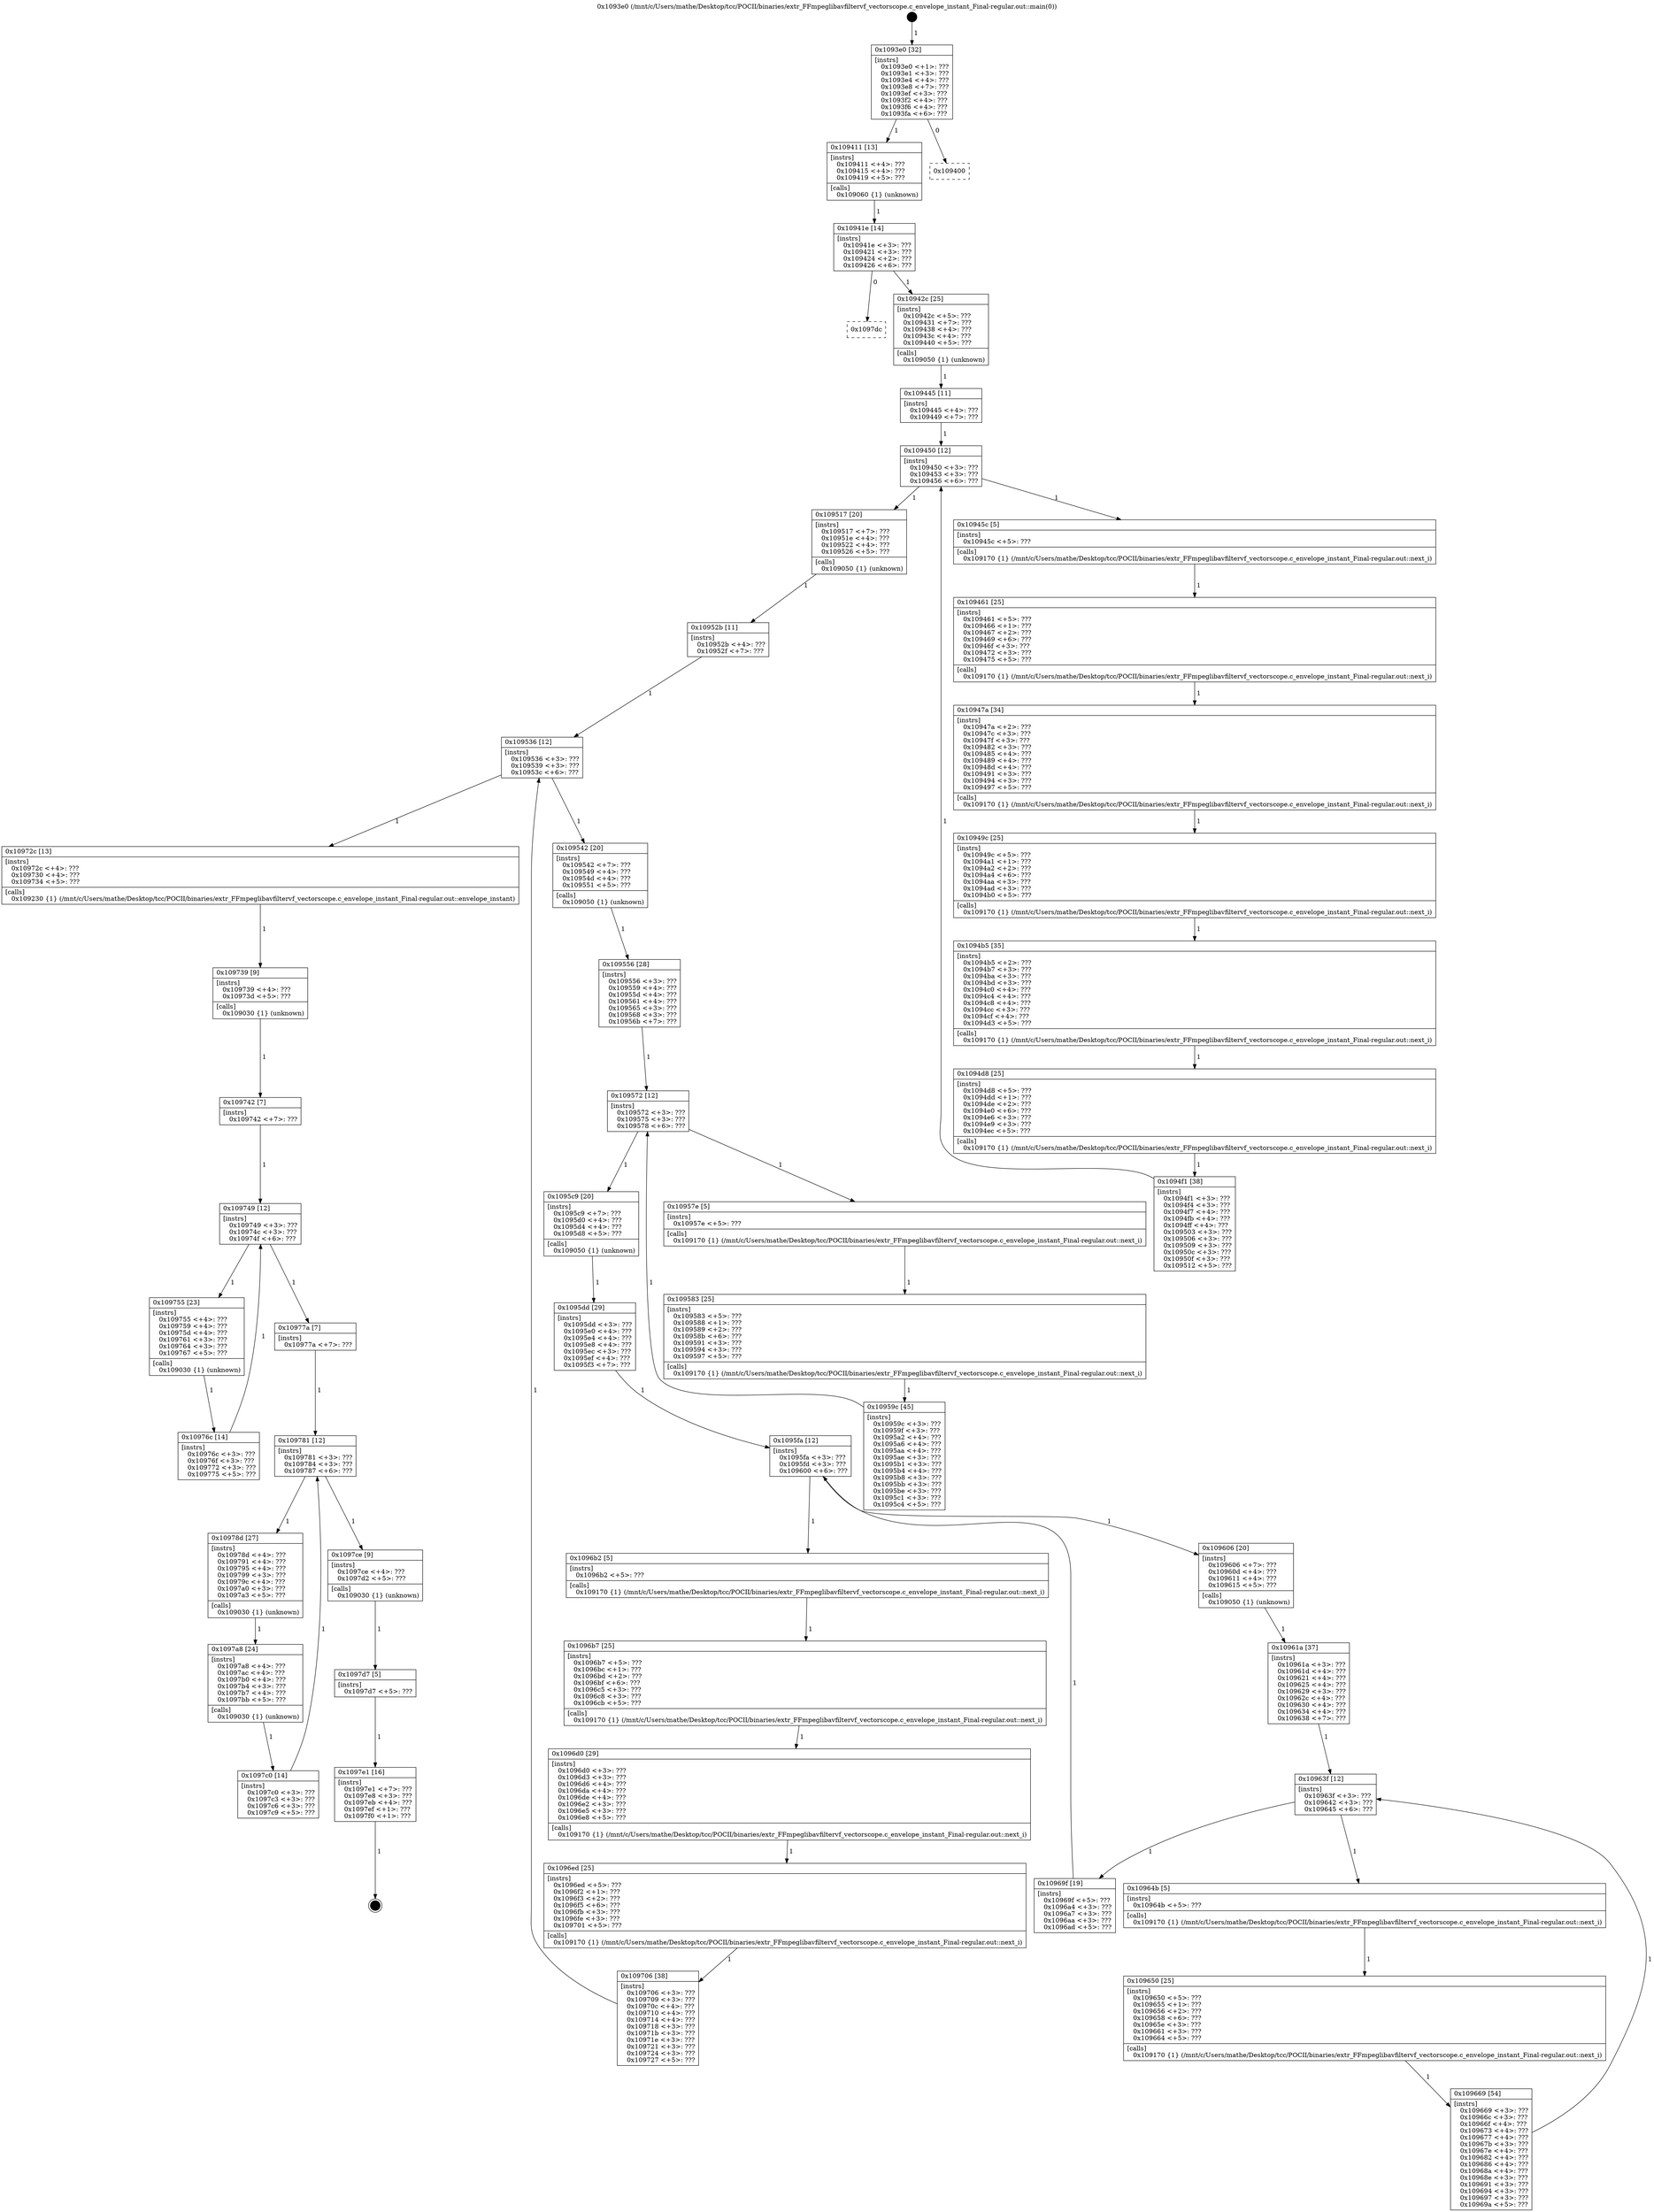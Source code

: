 digraph "0x1093e0" {
  label = "0x1093e0 (/mnt/c/Users/mathe/Desktop/tcc/POCII/binaries/extr_FFmpeglibavfiltervf_vectorscope.c_envelope_instant_Final-regular.out::main(0))"
  labelloc = "t"
  node[shape=record]

  Entry [label="",width=0.3,height=0.3,shape=circle,fillcolor=black,style=filled]
  "0x1093e0" [label="{
     0x1093e0 [32]\l
     | [instrs]\l
     &nbsp;&nbsp;0x1093e0 \<+1\>: ???\l
     &nbsp;&nbsp;0x1093e1 \<+3\>: ???\l
     &nbsp;&nbsp;0x1093e4 \<+4\>: ???\l
     &nbsp;&nbsp;0x1093e8 \<+7\>: ???\l
     &nbsp;&nbsp;0x1093ef \<+3\>: ???\l
     &nbsp;&nbsp;0x1093f2 \<+4\>: ???\l
     &nbsp;&nbsp;0x1093f6 \<+4\>: ???\l
     &nbsp;&nbsp;0x1093fa \<+6\>: ???\l
  }"]
  "0x109411" [label="{
     0x109411 [13]\l
     | [instrs]\l
     &nbsp;&nbsp;0x109411 \<+4\>: ???\l
     &nbsp;&nbsp;0x109415 \<+4\>: ???\l
     &nbsp;&nbsp;0x109419 \<+5\>: ???\l
     | [calls]\l
     &nbsp;&nbsp;0x109060 \{1\} (unknown)\l
  }"]
  "0x109400" [label="{
     0x109400\l
  }", style=dashed]
  "0x10941e" [label="{
     0x10941e [14]\l
     | [instrs]\l
     &nbsp;&nbsp;0x10941e \<+3\>: ???\l
     &nbsp;&nbsp;0x109421 \<+3\>: ???\l
     &nbsp;&nbsp;0x109424 \<+2\>: ???\l
     &nbsp;&nbsp;0x109426 \<+6\>: ???\l
  }"]
  "0x1097dc" [label="{
     0x1097dc\l
  }", style=dashed]
  "0x10942c" [label="{
     0x10942c [25]\l
     | [instrs]\l
     &nbsp;&nbsp;0x10942c \<+5\>: ???\l
     &nbsp;&nbsp;0x109431 \<+7\>: ???\l
     &nbsp;&nbsp;0x109438 \<+4\>: ???\l
     &nbsp;&nbsp;0x10943c \<+4\>: ???\l
     &nbsp;&nbsp;0x109440 \<+5\>: ???\l
     | [calls]\l
     &nbsp;&nbsp;0x109050 \{1\} (unknown)\l
  }"]
  Exit [label="",width=0.3,height=0.3,shape=circle,fillcolor=black,style=filled,peripheries=2]
  "0x109450" [label="{
     0x109450 [12]\l
     | [instrs]\l
     &nbsp;&nbsp;0x109450 \<+3\>: ???\l
     &nbsp;&nbsp;0x109453 \<+3\>: ???\l
     &nbsp;&nbsp;0x109456 \<+6\>: ???\l
  }"]
  "0x109517" [label="{
     0x109517 [20]\l
     | [instrs]\l
     &nbsp;&nbsp;0x109517 \<+7\>: ???\l
     &nbsp;&nbsp;0x10951e \<+4\>: ???\l
     &nbsp;&nbsp;0x109522 \<+4\>: ???\l
     &nbsp;&nbsp;0x109526 \<+5\>: ???\l
     | [calls]\l
     &nbsp;&nbsp;0x109050 \{1\} (unknown)\l
  }"]
  "0x10945c" [label="{
     0x10945c [5]\l
     | [instrs]\l
     &nbsp;&nbsp;0x10945c \<+5\>: ???\l
     | [calls]\l
     &nbsp;&nbsp;0x109170 \{1\} (/mnt/c/Users/mathe/Desktop/tcc/POCII/binaries/extr_FFmpeglibavfiltervf_vectorscope.c_envelope_instant_Final-regular.out::next_i)\l
  }"]
  "0x109461" [label="{
     0x109461 [25]\l
     | [instrs]\l
     &nbsp;&nbsp;0x109461 \<+5\>: ???\l
     &nbsp;&nbsp;0x109466 \<+1\>: ???\l
     &nbsp;&nbsp;0x109467 \<+2\>: ???\l
     &nbsp;&nbsp;0x109469 \<+6\>: ???\l
     &nbsp;&nbsp;0x10946f \<+3\>: ???\l
     &nbsp;&nbsp;0x109472 \<+3\>: ???\l
     &nbsp;&nbsp;0x109475 \<+5\>: ???\l
     | [calls]\l
     &nbsp;&nbsp;0x109170 \{1\} (/mnt/c/Users/mathe/Desktop/tcc/POCII/binaries/extr_FFmpeglibavfiltervf_vectorscope.c_envelope_instant_Final-regular.out::next_i)\l
  }"]
  "0x10947a" [label="{
     0x10947a [34]\l
     | [instrs]\l
     &nbsp;&nbsp;0x10947a \<+2\>: ???\l
     &nbsp;&nbsp;0x10947c \<+3\>: ???\l
     &nbsp;&nbsp;0x10947f \<+3\>: ???\l
     &nbsp;&nbsp;0x109482 \<+3\>: ???\l
     &nbsp;&nbsp;0x109485 \<+4\>: ???\l
     &nbsp;&nbsp;0x109489 \<+4\>: ???\l
     &nbsp;&nbsp;0x10948d \<+4\>: ???\l
     &nbsp;&nbsp;0x109491 \<+3\>: ???\l
     &nbsp;&nbsp;0x109494 \<+3\>: ???\l
     &nbsp;&nbsp;0x109497 \<+5\>: ???\l
     | [calls]\l
     &nbsp;&nbsp;0x109170 \{1\} (/mnt/c/Users/mathe/Desktop/tcc/POCII/binaries/extr_FFmpeglibavfiltervf_vectorscope.c_envelope_instant_Final-regular.out::next_i)\l
  }"]
  "0x10949c" [label="{
     0x10949c [25]\l
     | [instrs]\l
     &nbsp;&nbsp;0x10949c \<+5\>: ???\l
     &nbsp;&nbsp;0x1094a1 \<+1\>: ???\l
     &nbsp;&nbsp;0x1094a2 \<+2\>: ???\l
     &nbsp;&nbsp;0x1094a4 \<+6\>: ???\l
     &nbsp;&nbsp;0x1094aa \<+3\>: ???\l
     &nbsp;&nbsp;0x1094ad \<+3\>: ???\l
     &nbsp;&nbsp;0x1094b0 \<+5\>: ???\l
     | [calls]\l
     &nbsp;&nbsp;0x109170 \{1\} (/mnt/c/Users/mathe/Desktop/tcc/POCII/binaries/extr_FFmpeglibavfiltervf_vectorscope.c_envelope_instant_Final-regular.out::next_i)\l
  }"]
  "0x1094b5" [label="{
     0x1094b5 [35]\l
     | [instrs]\l
     &nbsp;&nbsp;0x1094b5 \<+2\>: ???\l
     &nbsp;&nbsp;0x1094b7 \<+3\>: ???\l
     &nbsp;&nbsp;0x1094ba \<+3\>: ???\l
     &nbsp;&nbsp;0x1094bd \<+3\>: ???\l
     &nbsp;&nbsp;0x1094c0 \<+4\>: ???\l
     &nbsp;&nbsp;0x1094c4 \<+4\>: ???\l
     &nbsp;&nbsp;0x1094c8 \<+4\>: ???\l
     &nbsp;&nbsp;0x1094cc \<+3\>: ???\l
     &nbsp;&nbsp;0x1094cf \<+4\>: ???\l
     &nbsp;&nbsp;0x1094d3 \<+5\>: ???\l
     | [calls]\l
     &nbsp;&nbsp;0x109170 \{1\} (/mnt/c/Users/mathe/Desktop/tcc/POCII/binaries/extr_FFmpeglibavfiltervf_vectorscope.c_envelope_instant_Final-regular.out::next_i)\l
  }"]
  "0x1094d8" [label="{
     0x1094d8 [25]\l
     | [instrs]\l
     &nbsp;&nbsp;0x1094d8 \<+5\>: ???\l
     &nbsp;&nbsp;0x1094dd \<+1\>: ???\l
     &nbsp;&nbsp;0x1094de \<+2\>: ???\l
     &nbsp;&nbsp;0x1094e0 \<+6\>: ???\l
     &nbsp;&nbsp;0x1094e6 \<+3\>: ???\l
     &nbsp;&nbsp;0x1094e9 \<+3\>: ???\l
     &nbsp;&nbsp;0x1094ec \<+5\>: ???\l
     | [calls]\l
     &nbsp;&nbsp;0x109170 \{1\} (/mnt/c/Users/mathe/Desktop/tcc/POCII/binaries/extr_FFmpeglibavfiltervf_vectorscope.c_envelope_instant_Final-regular.out::next_i)\l
  }"]
  "0x1094f1" [label="{
     0x1094f1 [38]\l
     | [instrs]\l
     &nbsp;&nbsp;0x1094f1 \<+3\>: ???\l
     &nbsp;&nbsp;0x1094f4 \<+3\>: ???\l
     &nbsp;&nbsp;0x1094f7 \<+4\>: ???\l
     &nbsp;&nbsp;0x1094fb \<+4\>: ???\l
     &nbsp;&nbsp;0x1094ff \<+4\>: ???\l
     &nbsp;&nbsp;0x109503 \<+3\>: ???\l
     &nbsp;&nbsp;0x109506 \<+3\>: ???\l
     &nbsp;&nbsp;0x109509 \<+3\>: ???\l
     &nbsp;&nbsp;0x10950c \<+3\>: ???\l
     &nbsp;&nbsp;0x10950f \<+3\>: ???\l
     &nbsp;&nbsp;0x109512 \<+5\>: ???\l
  }"]
  "0x109445" [label="{
     0x109445 [11]\l
     | [instrs]\l
     &nbsp;&nbsp;0x109445 \<+4\>: ???\l
     &nbsp;&nbsp;0x109449 \<+7\>: ???\l
  }"]
  "0x109536" [label="{
     0x109536 [12]\l
     | [instrs]\l
     &nbsp;&nbsp;0x109536 \<+3\>: ???\l
     &nbsp;&nbsp;0x109539 \<+3\>: ???\l
     &nbsp;&nbsp;0x10953c \<+6\>: ???\l
  }"]
  "0x10972c" [label="{
     0x10972c [13]\l
     | [instrs]\l
     &nbsp;&nbsp;0x10972c \<+4\>: ???\l
     &nbsp;&nbsp;0x109730 \<+4\>: ???\l
     &nbsp;&nbsp;0x109734 \<+5\>: ???\l
     | [calls]\l
     &nbsp;&nbsp;0x109230 \{1\} (/mnt/c/Users/mathe/Desktop/tcc/POCII/binaries/extr_FFmpeglibavfiltervf_vectorscope.c_envelope_instant_Final-regular.out::envelope_instant)\l
  }"]
  "0x109542" [label="{
     0x109542 [20]\l
     | [instrs]\l
     &nbsp;&nbsp;0x109542 \<+7\>: ???\l
     &nbsp;&nbsp;0x109549 \<+4\>: ???\l
     &nbsp;&nbsp;0x10954d \<+4\>: ???\l
     &nbsp;&nbsp;0x109551 \<+5\>: ???\l
     | [calls]\l
     &nbsp;&nbsp;0x109050 \{1\} (unknown)\l
  }"]
  "0x109572" [label="{
     0x109572 [12]\l
     | [instrs]\l
     &nbsp;&nbsp;0x109572 \<+3\>: ???\l
     &nbsp;&nbsp;0x109575 \<+3\>: ???\l
     &nbsp;&nbsp;0x109578 \<+6\>: ???\l
  }"]
  "0x1095c9" [label="{
     0x1095c9 [20]\l
     | [instrs]\l
     &nbsp;&nbsp;0x1095c9 \<+7\>: ???\l
     &nbsp;&nbsp;0x1095d0 \<+4\>: ???\l
     &nbsp;&nbsp;0x1095d4 \<+4\>: ???\l
     &nbsp;&nbsp;0x1095d8 \<+5\>: ???\l
     | [calls]\l
     &nbsp;&nbsp;0x109050 \{1\} (unknown)\l
  }"]
  "0x10957e" [label="{
     0x10957e [5]\l
     | [instrs]\l
     &nbsp;&nbsp;0x10957e \<+5\>: ???\l
     | [calls]\l
     &nbsp;&nbsp;0x109170 \{1\} (/mnt/c/Users/mathe/Desktop/tcc/POCII/binaries/extr_FFmpeglibavfiltervf_vectorscope.c_envelope_instant_Final-regular.out::next_i)\l
  }"]
  "0x109583" [label="{
     0x109583 [25]\l
     | [instrs]\l
     &nbsp;&nbsp;0x109583 \<+5\>: ???\l
     &nbsp;&nbsp;0x109588 \<+1\>: ???\l
     &nbsp;&nbsp;0x109589 \<+2\>: ???\l
     &nbsp;&nbsp;0x10958b \<+6\>: ???\l
     &nbsp;&nbsp;0x109591 \<+3\>: ???\l
     &nbsp;&nbsp;0x109594 \<+3\>: ???\l
     &nbsp;&nbsp;0x109597 \<+5\>: ???\l
     | [calls]\l
     &nbsp;&nbsp;0x109170 \{1\} (/mnt/c/Users/mathe/Desktop/tcc/POCII/binaries/extr_FFmpeglibavfiltervf_vectorscope.c_envelope_instant_Final-regular.out::next_i)\l
  }"]
  "0x10959c" [label="{
     0x10959c [45]\l
     | [instrs]\l
     &nbsp;&nbsp;0x10959c \<+3\>: ???\l
     &nbsp;&nbsp;0x10959f \<+3\>: ???\l
     &nbsp;&nbsp;0x1095a2 \<+4\>: ???\l
     &nbsp;&nbsp;0x1095a6 \<+4\>: ???\l
     &nbsp;&nbsp;0x1095aa \<+4\>: ???\l
     &nbsp;&nbsp;0x1095ae \<+3\>: ???\l
     &nbsp;&nbsp;0x1095b1 \<+3\>: ???\l
     &nbsp;&nbsp;0x1095b4 \<+4\>: ???\l
     &nbsp;&nbsp;0x1095b8 \<+3\>: ???\l
     &nbsp;&nbsp;0x1095bb \<+3\>: ???\l
     &nbsp;&nbsp;0x1095be \<+3\>: ???\l
     &nbsp;&nbsp;0x1095c1 \<+3\>: ???\l
     &nbsp;&nbsp;0x1095c4 \<+5\>: ???\l
  }"]
  "0x109556" [label="{
     0x109556 [28]\l
     | [instrs]\l
     &nbsp;&nbsp;0x109556 \<+3\>: ???\l
     &nbsp;&nbsp;0x109559 \<+4\>: ???\l
     &nbsp;&nbsp;0x10955d \<+4\>: ???\l
     &nbsp;&nbsp;0x109561 \<+4\>: ???\l
     &nbsp;&nbsp;0x109565 \<+3\>: ???\l
     &nbsp;&nbsp;0x109568 \<+3\>: ???\l
     &nbsp;&nbsp;0x10956b \<+7\>: ???\l
  }"]
  "0x1095fa" [label="{
     0x1095fa [12]\l
     | [instrs]\l
     &nbsp;&nbsp;0x1095fa \<+3\>: ???\l
     &nbsp;&nbsp;0x1095fd \<+3\>: ???\l
     &nbsp;&nbsp;0x109600 \<+6\>: ???\l
  }"]
  "0x1096b2" [label="{
     0x1096b2 [5]\l
     | [instrs]\l
     &nbsp;&nbsp;0x1096b2 \<+5\>: ???\l
     | [calls]\l
     &nbsp;&nbsp;0x109170 \{1\} (/mnt/c/Users/mathe/Desktop/tcc/POCII/binaries/extr_FFmpeglibavfiltervf_vectorscope.c_envelope_instant_Final-regular.out::next_i)\l
  }"]
  "0x109606" [label="{
     0x109606 [20]\l
     | [instrs]\l
     &nbsp;&nbsp;0x109606 \<+7\>: ???\l
     &nbsp;&nbsp;0x10960d \<+4\>: ???\l
     &nbsp;&nbsp;0x109611 \<+4\>: ???\l
     &nbsp;&nbsp;0x109615 \<+5\>: ???\l
     | [calls]\l
     &nbsp;&nbsp;0x109050 \{1\} (unknown)\l
  }"]
  "0x10963f" [label="{
     0x10963f [12]\l
     | [instrs]\l
     &nbsp;&nbsp;0x10963f \<+3\>: ???\l
     &nbsp;&nbsp;0x109642 \<+3\>: ???\l
     &nbsp;&nbsp;0x109645 \<+6\>: ???\l
  }"]
  "0x10969f" [label="{
     0x10969f [19]\l
     | [instrs]\l
     &nbsp;&nbsp;0x10969f \<+5\>: ???\l
     &nbsp;&nbsp;0x1096a4 \<+3\>: ???\l
     &nbsp;&nbsp;0x1096a7 \<+3\>: ???\l
     &nbsp;&nbsp;0x1096aa \<+3\>: ???\l
     &nbsp;&nbsp;0x1096ad \<+5\>: ???\l
  }"]
  "0x10964b" [label="{
     0x10964b [5]\l
     | [instrs]\l
     &nbsp;&nbsp;0x10964b \<+5\>: ???\l
     | [calls]\l
     &nbsp;&nbsp;0x109170 \{1\} (/mnt/c/Users/mathe/Desktop/tcc/POCII/binaries/extr_FFmpeglibavfiltervf_vectorscope.c_envelope_instant_Final-regular.out::next_i)\l
  }"]
  "0x109650" [label="{
     0x109650 [25]\l
     | [instrs]\l
     &nbsp;&nbsp;0x109650 \<+5\>: ???\l
     &nbsp;&nbsp;0x109655 \<+1\>: ???\l
     &nbsp;&nbsp;0x109656 \<+2\>: ???\l
     &nbsp;&nbsp;0x109658 \<+6\>: ???\l
     &nbsp;&nbsp;0x10965e \<+3\>: ???\l
     &nbsp;&nbsp;0x109661 \<+3\>: ???\l
     &nbsp;&nbsp;0x109664 \<+5\>: ???\l
     | [calls]\l
     &nbsp;&nbsp;0x109170 \{1\} (/mnt/c/Users/mathe/Desktop/tcc/POCII/binaries/extr_FFmpeglibavfiltervf_vectorscope.c_envelope_instant_Final-regular.out::next_i)\l
  }"]
  "0x109669" [label="{
     0x109669 [54]\l
     | [instrs]\l
     &nbsp;&nbsp;0x109669 \<+3\>: ???\l
     &nbsp;&nbsp;0x10966c \<+3\>: ???\l
     &nbsp;&nbsp;0x10966f \<+4\>: ???\l
     &nbsp;&nbsp;0x109673 \<+4\>: ???\l
     &nbsp;&nbsp;0x109677 \<+4\>: ???\l
     &nbsp;&nbsp;0x10967b \<+3\>: ???\l
     &nbsp;&nbsp;0x10967e \<+4\>: ???\l
     &nbsp;&nbsp;0x109682 \<+4\>: ???\l
     &nbsp;&nbsp;0x109686 \<+4\>: ???\l
     &nbsp;&nbsp;0x10968a \<+4\>: ???\l
     &nbsp;&nbsp;0x10968e \<+3\>: ???\l
     &nbsp;&nbsp;0x109691 \<+3\>: ???\l
     &nbsp;&nbsp;0x109694 \<+3\>: ???\l
     &nbsp;&nbsp;0x109697 \<+3\>: ???\l
     &nbsp;&nbsp;0x10969a \<+5\>: ???\l
  }"]
  "0x10961a" [label="{
     0x10961a [37]\l
     | [instrs]\l
     &nbsp;&nbsp;0x10961a \<+3\>: ???\l
     &nbsp;&nbsp;0x10961d \<+4\>: ???\l
     &nbsp;&nbsp;0x109621 \<+4\>: ???\l
     &nbsp;&nbsp;0x109625 \<+4\>: ???\l
     &nbsp;&nbsp;0x109629 \<+3\>: ???\l
     &nbsp;&nbsp;0x10962c \<+4\>: ???\l
     &nbsp;&nbsp;0x109630 \<+4\>: ???\l
     &nbsp;&nbsp;0x109634 \<+4\>: ???\l
     &nbsp;&nbsp;0x109638 \<+7\>: ???\l
  }"]
  "0x1097e1" [label="{
     0x1097e1 [16]\l
     | [instrs]\l
     &nbsp;&nbsp;0x1097e1 \<+7\>: ???\l
     &nbsp;&nbsp;0x1097e8 \<+3\>: ???\l
     &nbsp;&nbsp;0x1097eb \<+4\>: ???\l
     &nbsp;&nbsp;0x1097ef \<+1\>: ???\l
     &nbsp;&nbsp;0x1097f0 \<+1\>: ???\l
  }"]
  "0x1095dd" [label="{
     0x1095dd [29]\l
     | [instrs]\l
     &nbsp;&nbsp;0x1095dd \<+3\>: ???\l
     &nbsp;&nbsp;0x1095e0 \<+4\>: ???\l
     &nbsp;&nbsp;0x1095e4 \<+4\>: ???\l
     &nbsp;&nbsp;0x1095e8 \<+4\>: ???\l
     &nbsp;&nbsp;0x1095ec \<+3\>: ???\l
     &nbsp;&nbsp;0x1095ef \<+4\>: ???\l
     &nbsp;&nbsp;0x1095f3 \<+7\>: ???\l
  }"]
  "0x1096b7" [label="{
     0x1096b7 [25]\l
     | [instrs]\l
     &nbsp;&nbsp;0x1096b7 \<+5\>: ???\l
     &nbsp;&nbsp;0x1096bc \<+1\>: ???\l
     &nbsp;&nbsp;0x1096bd \<+2\>: ???\l
     &nbsp;&nbsp;0x1096bf \<+6\>: ???\l
     &nbsp;&nbsp;0x1096c5 \<+3\>: ???\l
     &nbsp;&nbsp;0x1096c8 \<+3\>: ???\l
     &nbsp;&nbsp;0x1096cb \<+5\>: ???\l
     | [calls]\l
     &nbsp;&nbsp;0x109170 \{1\} (/mnt/c/Users/mathe/Desktop/tcc/POCII/binaries/extr_FFmpeglibavfiltervf_vectorscope.c_envelope_instant_Final-regular.out::next_i)\l
  }"]
  "0x1096d0" [label="{
     0x1096d0 [29]\l
     | [instrs]\l
     &nbsp;&nbsp;0x1096d0 \<+3\>: ???\l
     &nbsp;&nbsp;0x1096d3 \<+3\>: ???\l
     &nbsp;&nbsp;0x1096d6 \<+4\>: ???\l
     &nbsp;&nbsp;0x1096da \<+4\>: ???\l
     &nbsp;&nbsp;0x1096de \<+4\>: ???\l
     &nbsp;&nbsp;0x1096e2 \<+3\>: ???\l
     &nbsp;&nbsp;0x1096e5 \<+3\>: ???\l
     &nbsp;&nbsp;0x1096e8 \<+5\>: ???\l
     | [calls]\l
     &nbsp;&nbsp;0x109170 \{1\} (/mnt/c/Users/mathe/Desktop/tcc/POCII/binaries/extr_FFmpeglibavfiltervf_vectorscope.c_envelope_instant_Final-regular.out::next_i)\l
  }"]
  "0x1096ed" [label="{
     0x1096ed [25]\l
     | [instrs]\l
     &nbsp;&nbsp;0x1096ed \<+5\>: ???\l
     &nbsp;&nbsp;0x1096f2 \<+1\>: ???\l
     &nbsp;&nbsp;0x1096f3 \<+2\>: ???\l
     &nbsp;&nbsp;0x1096f5 \<+6\>: ???\l
     &nbsp;&nbsp;0x1096fb \<+3\>: ???\l
     &nbsp;&nbsp;0x1096fe \<+3\>: ???\l
     &nbsp;&nbsp;0x109701 \<+5\>: ???\l
     | [calls]\l
     &nbsp;&nbsp;0x109170 \{1\} (/mnt/c/Users/mathe/Desktop/tcc/POCII/binaries/extr_FFmpeglibavfiltervf_vectorscope.c_envelope_instant_Final-regular.out::next_i)\l
  }"]
  "0x109706" [label="{
     0x109706 [38]\l
     | [instrs]\l
     &nbsp;&nbsp;0x109706 \<+3\>: ???\l
     &nbsp;&nbsp;0x109709 \<+3\>: ???\l
     &nbsp;&nbsp;0x10970c \<+4\>: ???\l
     &nbsp;&nbsp;0x109710 \<+4\>: ???\l
     &nbsp;&nbsp;0x109714 \<+4\>: ???\l
     &nbsp;&nbsp;0x109718 \<+3\>: ???\l
     &nbsp;&nbsp;0x10971b \<+3\>: ???\l
     &nbsp;&nbsp;0x10971e \<+3\>: ???\l
     &nbsp;&nbsp;0x109721 \<+3\>: ???\l
     &nbsp;&nbsp;0x109724 \<+3\>: ???\l
     &nbsp;&nbsp;0x109727 \<+5\>: ???\l
  }"]
  "0x10952b" [label="{
     0x10952b [11]\l
     | [instrs]\l
     &nbsp;&nbsp;0x10952b \<+4\>: ???\l
     &nbsp;&nbsp;0x10952f \<+7\>: ???\l
  }"]
  "0x109739" [label="{
     0x109739 [9]\l
     | [instrs]\l
     &nbsp;&nbsp;0x109739 \<+4\>: ???\l
     &nbsp;&nbsp;0x10973d \<+5\>: ???\l
     | [calls]\l
     &nbsp;&nbsp;0x109030 \{1\} (unknown)\l
  }"]
  "0x109749" [label="{
     0x109749 [12]\l
     | [instrs]\l
     &nbsp;&nbsp;0x109749 \<+3\>: ???\l
     &nbsp;&nbsp;0x10974c \<+3\>: ???\l
     &nbsp;&nbsp;0x10974f \<+6\>: ???\l
  }"]
  "0x109781" [label="{
     0x109781 [12]\l
     | [instrs]\l
     &nbsp;&nbsp;0x109781 \<+3\>: ???\l
     &nbsp;&nbsp;0x109784 \<+3\>: ???\l
     &nbsp;&nbsp;0x109787 \<+6\>: ???\l
  }"]
  "0x109755" [label="{
     0x109755 [23]\l
     | [instrs]\l
     &nbsp;&nbsp;0x109755 \<+4\>: ???\l
     &nbsp;&nbsp;0x109759 \<+4\>: ???\l
     &nbsp;&nbsp;0x10975d \<+4\>: ???\l
     &nbsp;&nbsp;0x109761 \<+3\>: ???\l
     &nbsp;&nbsp;0x109764 \<+3\>: ???\l
     &nbsp;&nbsp;0x109767 \<+5\>: ???\l
     | [calls]\l
     &nbsp;&nbsp;0x109030 \{1\} (unknown)\l
  }"]
  "0x10976c" [label="{
     0x10976c [14]\l
     | [instrs]\l
     &nbsp;&nbsp;0x10976c \<+3\>: ???\l
     &nbsp;&nbsp;0x10976f \<+3\>: ???\l
     &nbsp;&nbsp;0x109772 \<+3\>: ???\l
     &nbsp;&nbsp;0x109775 \<+5\>: ???\l
  }"]
  "0x109742" [label="{
     0x109742 [7]\l
     | [instrs]\l
     &nbsp;&nbsp;0x109742 \<+7\>: ???\l
  }"]
  "0x1097ce" [label="{
     0x1097ce [9]\l
     | [instrs]\l
     &nbsp;&nbsp;0x1097ce \<+4\>: ???\l
     &nbsp;&nbsp;0x1097d2 \<+5\>: ???\l
     | [calls]\l
     &nbsp;&nbsp;0x109030 \{1\} (unknown)\l
  }"]
  "0x10978d" [label="{
     0x10978d [27]\l
     | [instrs]\l
     &nbsp;&nbsp;0x10978d \<+4\>: ???\l
     &nbsp;&nbsp;0x109791 \<+4\>: ???\l
     &nbsp;&nbsp;0x109795 \<+4\>: ???\l
     &nbsp;&nbsp;0x109799 \<+3\>: ???\l
     &nbsp;&nbsp;0x10979c \<+4\>: ???\l
     &nbsp;&nbsp;0x1097a0 \<+3\>: ???\l
     &nbsp;&nbsp;0x1097a3 \<+5\>: ???\l
     | [calls]\l
     &nbsp;&nbsp;0x109030 \{1\} (unknown)\l
  }"]
  "0x1097a8" [label="{
     0x1097a8 [24]\l
     | [instrs]\l
     &nbsp;&nbsp;0x1097a8 \<+4\>: ???\l
     &nbsp;&nbsp;0x1097ac \<+4\>: ???\l
     &nbsp;&nbsp;0x1097b0 \<+4\>: ???\l
     &nbsp;&nbsp;0x1097b4 \<+3\>: ???\l
     &nbsp;&nbsp;0x1097b7 \<+4\>: ???\l
     &nbsp;&nbsp;0x1097bb \<+5\>: ???\l
     | [calls]\l
     &nbsp;&nbsp;0x109030 \{1\} (unknown)\l
  }"]
  "0x1097c0" [label="{
     0x1097c0 [14]\l
     | [instrs]\l
     &nbsp;&nbsp;0x1097c0 \<+3\>: ???\l
     &nbsp;&nbsp;0x1097c3 \<+3\>: ???\l
     &nbsp;&nbsp;0x1097c6 \<+3\>: ???\l
     &nbsp;&nbsp;0x1097c9 \<+5\>: ???\l
  }"]
  "0x10977a" [label="{
     0x10977a [7]\l
     | [instrs]\l
     &nbsp;&nbsp;0x10977a \<+7\>: ???\l
  }"]
  "0x1097d7" [label="{
     0x1097d7 [5]\l
     | [instrs]\l
     &nbsp;&nbsp;0x1097d7 \<+5\>: ???\l
  }"]
  Entry -> "0x1093e0" [label=" 1"]
  "0x1093e0" -> "0x109411" [label=" 1"]
  "0x1093e0" -> "0x109400" [label=" 0"]
  "0x109411" -> "0x10941e" [label=" 1"]
  "0x10941e" -> "0x1097dc" [label=" 0"]
  "0x10941e" -> "0x10942c" [label=" 1"]
  "0x1097e1" -> Exit [label=" 1"]
  "0x10942c" -> "0x109445" [label=" 1"]
  "0x109450" -> "0x109517" [label=" 1"]
  "0x109450" -> "0x10945c" [label=" 1"]
  "0x10945c" -> "0x109461" [label=" 1"]
  "0x109461" -> "0x10947a" [label=" 1"]
  "0x10947a" -> "0x10949c" [label=" 1"]
  "0x10949c" -> "0x1094b5" [label=" 1"]
  "0x1094b5" -> "0x1094d8" [label=" 1"]
  "0x1094d8" -> "0x1094f1" [label=" 1"]
  "0x109445" -> "0x109450" [label=" 1"]
  "0x1094f1" -> "0x109450" [label=" 1"]
  "0x109517" -> "0x10952b" [label=" 1"]
  "0x109536" -> "0x10972c" [label=" 1"]
  "0x109536" -> "0x109542" [label=" 1"]
  "0x109542" -> "0x109556" [label=" 1"]
  "0x109572" -> "0x1095c9" [label=" 1"]
  "0x109572" -> "0x10957e" [label=" 1"]
  "0x10957e" -> "0x109583" [label=" 1"]
  "0x109583" -> "0x10959c" [label=" 1"]
  "0x109556" -> "0x109572" [label=" 1"]
  "0x10959c" -> "0x109572" [label=" 1"]
  "0x1095c9" -> "0x1095dd" [label=" 1"]
  "0x1095fa" -> "0x1096b2" [label=" 1"]
  "0x1095fa" -> "0x109606" [label=" 1"]
  "0x109606" -> "0x10961a" [label=" 1"]
  "0x10963f" -> "0x10969f" [label=" 1"]
  "0x10963f" -> "0x10964b" [label=" 1"]
  "0x10964b" -> "0x109650" [label=" 1"]
  "0x109650" -> "0x109669" [label=" 1"]
  "0x10961a" -> "0x10963f" [label=" 1"]
  "0x109669" -> "0x10963f" [label=" 1"]
  "0x1097d7" -> "0x1097e1" [label=" 1"]
  "0x1095dd" -> "0x1095fa" [label=" 1"]
  "0x10969f" -> "0x1095fa" [label=" 1"]
  "0x1096b2" -> "0x1096b7" [label=" 1"]
  "0x1096b7" -> "0x1096d0" [label=" 1"]
  "0x1096d0" -> "0x1096ed" [label=" 1"]
  "0x1096ed" -> "0x109706" [label=" 1"]
  "0x10952b" -> "0x109536" [label=" 1"]
  "0x109706" -> "0x109536" [label=" 1"]
  "0x10972c" -> "0x109739" [label=" 1"]
  "0x109739" -> "0x109742" [label=" 1"]
  "0x109749" -> "0x10977a" [label=" 1"]
  "0x109749" -> "0x109755" [label=" 1"]
  "0x109755" -> "0x10976c" [label=" 1"]
  "0x109742" -> "0x109749" [label=" 1"]
  "0x10976c" -> "0x109749" [label=" 1"]
  "0x109781" -> "0x1097ce" [label=" 1"]
  "0x109781" -> "0x10978d" [label=" 1"]
  "0x10978d" -> "0x1097a8" [label=" 1"]
  "0x1097a8" -> "0x1097c0" [label=" 1"]
  "0x10977a" -> "0x109781" [label=" 1"]
  "0x1097c0" -> "0x109781" [label=" 1"]
  "0x1097ce" -> "0x1097d7" [label=" 1"]
}
